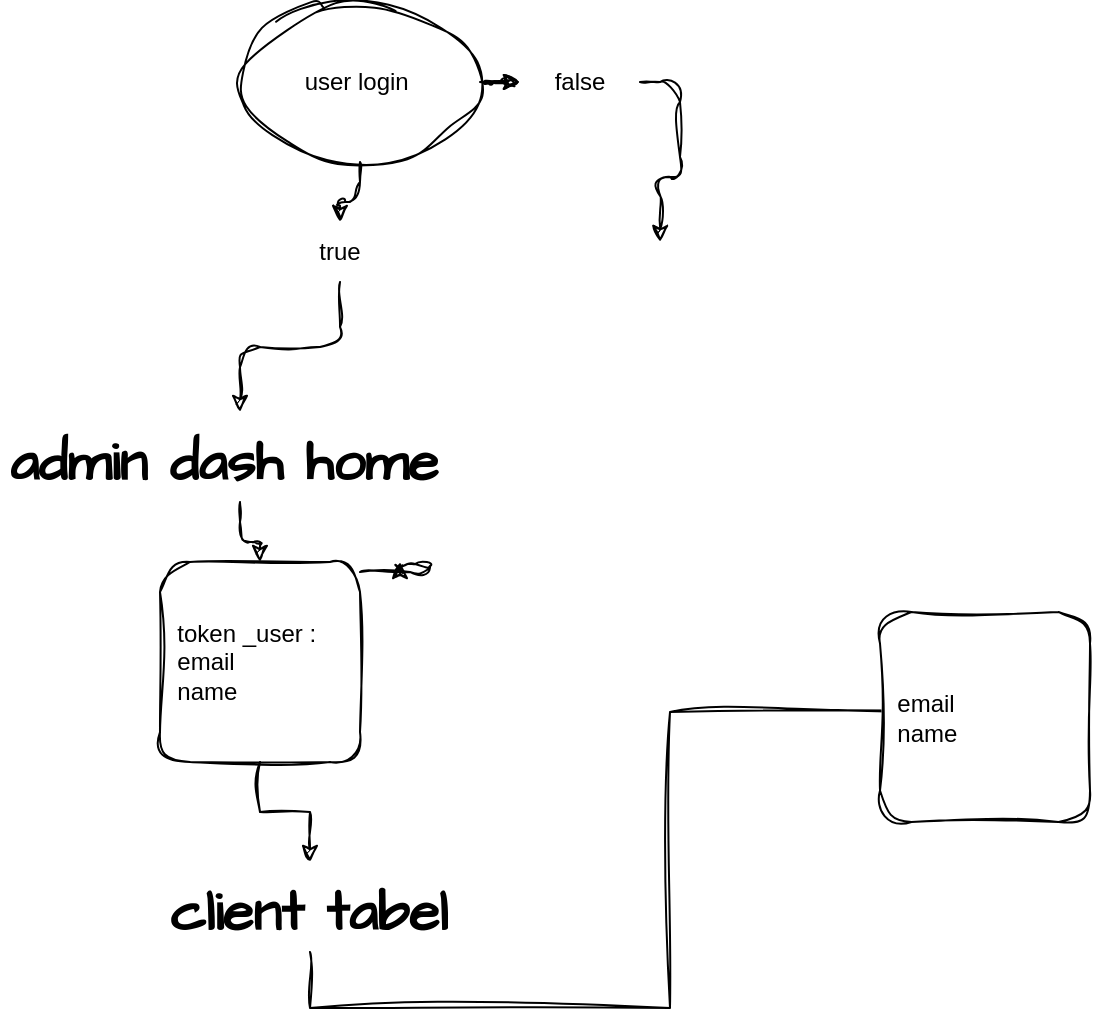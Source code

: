 <mxfile version="21.6.8" type="github">
  <diagram name="Page-1" id="sFfoceqI1ywxdXFWm-_H">
    <mxGraphModel dx="1238" dy="713" grid="1" gridSize="15" guides="1" tooltips="1" connect="1" arrows="1" fold="1" page="1" pageScale="1" pageWidth="1700" pageHeight="1100" background="none" math="0" shadow="0">
      <root>
        <mxCell id="0" />
        <mxCell id="1" parent="0" />
        <mxCell id="EUZWt35lkv1LD6IBplJi-3" style="edgeStyle=orthogonalEdgeStyle;rounded=1;orthogonalLoop=1;jettySize=auto;html=1;labelBackgroundColor=none;fontColor=default;sketch=1;curveFitting=1;jiggle=2;" parent="1" source="EUZWt35lkv1LD6IBplJi-6" edge="1">
          <mxGeometry relative="1" as="geometry">
            <mxPoint x="400" y="260" as="targetPoint" />
          </mxGeometry>
        </mxCell>
        <mxCell id="EUZWt35lkv1LD6IBplJi-7" style="edgeStyle=orthogonalEdgeStyle;rounded=1;orthogonalLoop=1;jettySize=auto;html=1;labelBackgroundColor=none;fontColor=default;sketch=1;curveFitting=1;jiggle=2;entryX=0.5;entryY=0;entryDx=0;entryDy=0;" parent="1" source="EUZWt35lkv1LD6IBplJi-15" target="EUZWt35lkv1LD6IBplJi-12" edge="1">
          <mxGeometry relative="1" as="geometry">
            <mxPoint x="250" y="320" as="targetPoint" />
          </mxGeometry>
        </mxCell>
        <mxCell id="EUZWt35lkv1LD6IBplJi-10" style="edgeStyle=orthogonalEdgeStyle;rounded=1;orthogonalLoop=1;jettySize=auto;html=1;exitX=1;exitY=0.5;exitDx=0;exitDy=0;labelBackgroundColor=none;fontColor=default;sketch=1;curveFitting=1;jiggle=2;" parent="1" source="EUZWt35lkv1LD6IBplJi-2" target="EUZWt35lkv1LD6IBplJi-6" edge="1">
          <mxGeometry relative="1" as="geometry" />
        </mxCell>
        <mxCell id="EUZWt35lkv1LD6IBplJi-2" value="user login&amp;nbsp;" style="ellipse;whiteSpace=wrap;html=1;labelBackgroundColor=none;rounded=1;sketch=1;curveFitting=1;jiggle=2;" parent="1" vertex="1">
          <mxGeometry x="190" y="140" width="120" height="80" as="geometry" />
        </mxCell>
        <mxCell id="EUZWt35lkv1LD6IBplJi-9" value="" style="edgeStyle=orthogonalEdgeStyle;rounded=1;orthogonalLoop=1;jettySize=auto;html=1;labelBackgroundColor=none;fontColor=default;sketch=1;curveFitting=1;jiggle=2;" parent="1" source="EUZWt35lkv1LD6IBplJi-2" target="EUZWt35lkv1LD6IBplJi-8" edge="1">
          <mxGeometry relative="1" as="geometry">
            <mxPoint x="250" y="320" as="targetPoint" />
            <mxPoint x="250" y="220" as="sourcePoint" />
          </mxGeometry>
        </mxCell>
        <mxCell id="EUZWt35lkv1LD6IBplJi-8" value="true" style="text;html=1;strokeColor=none;fillColor=none;align=center;verticalAlign=middle;whiteSpace=wrap;rounded=1;labelBackgroundColor=none;sketch=1;curveFitting=1;jiggle=2;" parent="1" vertex="1">
          <mxGeometry x="210" y="250" width="60" height="30" as="geometry" />
        </mxCell>
        <mxCell id="EUZWt35lkv1LD6IBplJi-11" value="" style="edgeStyle=orthogonalEdgeStyle;rounded=1;orthogonalLoop=1;jettySize=auto;html=1;labelBackgroundColor=none;fontColor=default;sketch=1;curveFitting=1;jiggle=2;" parent="1" source="EUZWt35lkv1LD6IBplJi-2" target="EUZWt35lkv1LD6IBplJi-6" edge="1">
          <mxGeometry relative="1" as="geometry">
            <mxPoint x="400" y="260" as="targetPoint" />
            <mxPoint x="310" y="180" as="sourcePoint" />
          </mxGeometry>
        </mxCell>
        <mxCell id="EUZWt35lkv1LD6IBplJi-6" value="false" style="text;html=1;strokeColor=none;fillColor=none;align=center;verticalAlign=middle;whiteSpace=wrap;rounded=1;labelBackgroundColor=none;sketch=1;curveFitting=1;jiggle=2;" parent="1" vertex="1">
          <mxGeometry x="330" y="165" width="60" height="30" as="geometry" />
        </mxCell>
        <mxCell id="EUZWt35lkv1LD6IBplJi-13" style="edgeStyle=orthogonalEdgeStyle;rounded=1;orthogonalLoop=1;jettySize=auto;html=1;labelBackgroundColor=none;fontColor=default;sketch=1;curveFitting=1;jiggle=2;" parent="1" source="EUZWt35lkv1LD6IBplJi-12" edge="1">
          <mxGeometry relative="1" as="geometry">
            <mxPoint x="270" y="420" as="targetPoint" />
            <Array as="points">
              <mxPoint x="285" y="425" />
              <mxPoint x="285" y="421" />
            </Array>
          </mxGeometry>
        </mxCell>
        <mxCell id="EUZWt35lkv1LD6IBplJi-17" style="edgeStyle=orthogonalEdgeStyle;rounded=0;sketch=1;hachureGap=4;jiggle=2;curveFitting=1;orthogonalLoop=1;jettySize=auto;html=1;fontFamily=Architects Daughter;fontSource=https%3A%2F%2Ffonts.googleapis.com%2Fcss%3Ffamily%3DArchitects%2BDaughter;fontSize=16;entryX=0.5;entryY=0;entryDx=0;entryDy=0;exitX=0.5;exitY=1;exitDx=0;exitDy=0;" parent="1" source="EUZWt35lkv1LD6IBplJi-19" edge="1">
          <mxGeometry relative="1" as="geometry">
            <mxPoint x="562.5" y="495" as="targetPoint" />
            <mxPoint x="300" y="555" as="sourcePoint" />
            <Array as="points">
              <mxPoint x="225" y="643" />
              <mxPoint x="405" y="643" />
              <mxPoint x="405" y="495" />
            </Array>
          </mxGeometry>
        </mxCell>
        <mxCell id="EUZWt35lkv1LD6IBplJi-12" value="&amp;nbsp; token _user :&lt;br&gt;&amp;nbsp; email&amp;nbsp;&amp;nbsp;&lt;br&gt;&amp;nbsp; name&amp;nbsp;" style="whiteSpace=wrap;html=1;aspect=fixed;rounded=1;glass=0;align=left;labelBackgroundColor=none;sketch=1;curveFitting=1;jiggle=2;" parent="1" vertex="1">
          <mxGeometry x="150" y="420" width="100" height="100" as="geometry" />
        </mxCell>
        <mxCell id="EUZWt35lkv1LD6IBplJi-16" value="" style="edgeStyle=orthogonalEdgeStyle;rounded=1;orthogonalLoop=1;jettySize=auto;html=1;labelBackgroundColor=none;fontColor=default;sketch=1;curveFitting=1;jiggle=2;entryX=0.5;entryY=0;entryDx=0;entryDy=0;" parent="1" source="EUZWt35lkv1LD6IBplJi-8" target="EUZWt35lkv1LD6IBplJi-15" edge="1">
          <mxGeometry relative="1" as="geometry">
            <mxPoint x="200" y="420" as="targetPoint" />
            <mxPoint x="240" y="280" as="sourcePoint" />
          </mxGeometry>
        </mxCell>
        <mxCell id="EUZWt35lkv1LD6IBplJi-15" value="&lt;h1 style=&quot;font-size: 28px;&quot;&gt;&lt;font style=&quot;font-size: 28px;&quot;&gt;admin dash home&amp;nbsp;&lt;/font&gt;&lt;/h1&gt;&lt;div style=&quot;font-size: 28px;&quot;&gt;&lt;br&gt;&lt;/div&gt;&lt;p&gt;&lt;br&gt;&lt;/p&gt;" style="text;html=1;strokeColor=none;fillColor=none;spacing=5;spacingTop=-20;whiteSpace=wrap;overflow=hidden;rounded=0;fontSize=20;fontFamily=Architects Daughter;" parent="1" vertex="1">
          <mxGeometry x="70" y="345" width="240" height="45" as="geometry" />
        </mxCell>
        <mxCell id="EUZWt35lkv1LD6IBplJi-18" value="&amp;nbsp; email&amp;nbsp;&amp;nbsp;&lt;br&gt;&amp;nbsp; name&amp;nbsp;" style="aspect=fixed;rounded=1;glass=0;align=left;labelBackgroundColor=none;sketch=1;curveFitting=1;jiggle=2;labelBorderColor=none;whiteSpace=wrap;html=1;fontStyle=0;horizontal=1;verticalAlign=middle;fontFamily=Helvetica;" parent="1" vertex="1">
          <mxGeometry x="510" y="445" width="105" height="105" as="geometry" />
        </mxCell>
        <mxCell id="EUZWt35lkv1LD6IBplJi-20" value="" style="edgeStyle=orthogonalEdgeStyle;rounded=0;sketch=1;hachureGap=4;jiggle=2;curveFitting=1;orthogonalLoop=1;jettySize=auto;html=1;fontFamily=Architects Daughter;fontSource=https%3A%2F%2Ffonts.googleapis.com%2Fcss%3Ffamily%3DArchitects%2BDaughter;fontSize=16;entryX=0.5;entryY=0;entryDx=0;entryDy=0;" parent="1" source="EUZWt35lkv1LD6IBplJi-12" target="EUZWt35lkv1LD6IBplJi-19" edge="1">
          <mxGeometry relative="1" as="geometry">
            <mxPoint x="275" y="660" as="targetPoint" />
            <mxPoint x="200" y="520" as="sourcePoint" />
          </mxGeometry>
        </mxCell>
        <mxCell id="EUZWt35lkv1LD6IBplJi-19" value="&lt;h1 style=&quot;font-size: 28px;&quot;&gt;client tabel&lt;/h1&gt;&lt;div&gt;&lt;br&gt;&lt;/div&gt;" style="text;html=1;strokeColor=none;fillColor=none;spacing=5;spacingTop=-20;whiteSpace=wrap;overflow=hidden;rounded=0;fontSize=20;fontFamily=Architects Daughter;" parent="1" vertex="1">
          <mxGeometry x="150" y="570" width="150" height="45" as="geometry" />
        </mxCell>
      </root>
    </mxGraphModel>
  </diagram>
</mxfile>
